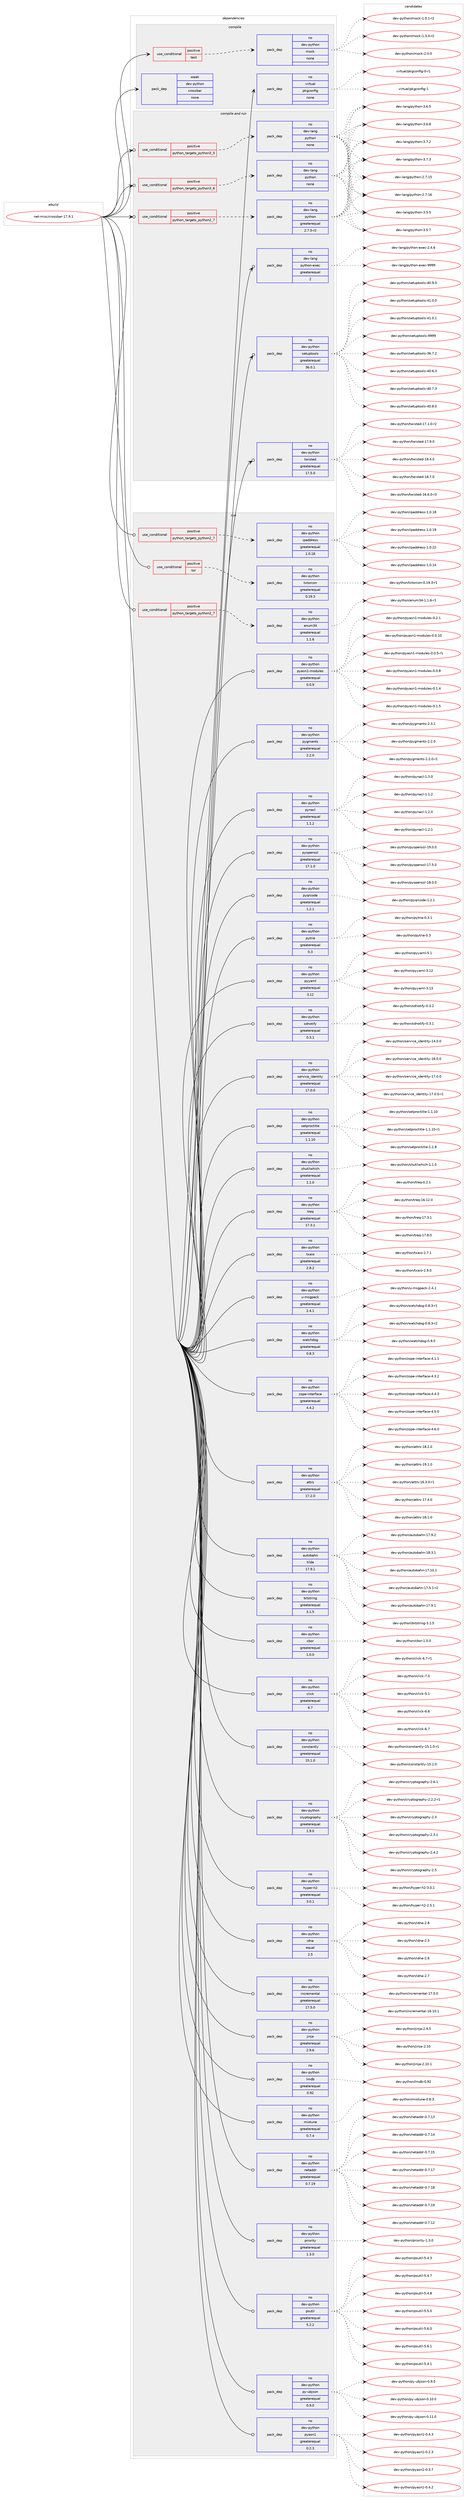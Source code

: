 digraph prolog {

# *************
# Graph options
# *************

newrank=true;
concentrate=true;
compound=true;
graph [rankdir=LR,fontname=Helvetica,fontsize=10,ranksep=1.5];#, ranksep=2.5, nodesep=0.2];
edge  [arrowhead=vee];
node  [fontname=Helvetica,fontsize=10];

# **********
# The ebuild
# **********

subgraph cluster_leftcol {
color=gray;
rank=same;
label=<<i>ebuild</i>>;
id [label="net-misc/crossbar-17.9.1", color=red, width=4, href="../net-misc/crossbar-17.9.1.svg"];
}

# ****************
# The dependencies
# ****************

subgraph cluster_midcol {
color=gray;
label=<<i>dependencies</i>>;
subgraph cluster_compile {
fillcolor="#eeeeee";
style=filled;
label=<<i>compile</i>>;
subgraph cond686 {
dependency2883 [label=<<TABLE BORDER="0" CELLBORDER="1" CELLSPACING="0" CELLPADDING="4"><TR><TD ROWSPAN="3" CELLPADDING="10">use_conditional</TD></TR><TR><TD>positive</TD></TR><TR><TD>test</TD></TR></TABLE>>, shape=none, color=red];
subgraph pack2157 {
dependency2884 [label=<<TABLE BORDER="0" CELLBORDER="1" CELLSPACING="0" CELLPADDING="4" WIDTH="220"><TR><TD ROWSPAN="6" CELLPADDING="30">pack_dep</TD></TR><TR><TD WIDTH="110">no</TD></TR><TR><TD>dev-python</TD></TR><TR><TD>mock</TD></TR><TR><TD>none</TD></TR><TR><TD></TD></TR></TABLE>>, shape=none, color=blue];
}
dependency2883:e -> dependency2884:w [weight=20,style="dashed",arrowhead="vee"];
}
id:e -> dependency2883:w [weight=20,style="solid",arrowhead="vee"];
subgraph pack2158 {
dependency2885 [label=<<TABLE BORDER="0" CELLBORDER="1" CELLSPACING="0" CELLPADDING="4" WIDTH="220"><TR><TD ROWSPAN="6" CELLPADDING="30">pack_dep</TD></TR><TR><TD WIDTH="110">no</TD></TR><TR><TD>virtual</TD></TR><TR><TD>pkgconfig</TD></TR><TR><TD>none</TD></TR><TR><TD></TD></TR></TABLE>>, shape=none, color=blue];
}
id:e -> dependency2885:w [weight=20,style="solid",arrowhead="vee"];
subgraph pack2159 {
dependency2886 [label=<<TABLE BORDER="0" CELLBORDER="1" CELLSPACING="0" CELLPADDING="4" WIDTH="220"><TR><TD ROWSPAN="6" CELLPADDING="30">pack_dep</TD></TR><TR><TD WIDTH="110">weak</TD></TR><TR><TD>dev-python</TD></TR><TR><TD>crossbar</TD></TR><TR><TD>none</TD></TR><TR><TD></TD></TR></TABLE>>, shape=none, color=blue];
}
id:e -> dependency2886:w [weight=20,style="solid",arrowhead="vee"];
}
subgraph cluster_compileandrun {
fillcolor="#eeeeee";
style=filled;
label=<<i>compile and run</i>>;
subgraph cond687 {
dependency2887 [label=<<TABLE BORDER="0" CELLBORDER="1" CELLSPACING="0" CELLPADDING="4"><TR><TD ROWSPAN="3" CELLPADDING="10">use_conditional</TD></TR><TR><TD>positive</TD></TR><TR><TD>python_targets_python2_7</TD></TR></TABLE>>, shape=none, color=red];
subgraph pack2160 {
dependency2888 [label=<<TABLE BORDER="0" CELLBORDER="1" CELLSPACING="0" CELLPADDING="4" WIDTH="220"><TR><TD ROWSPAN="6" CELLPADDING="30">pack_dep</TD></TR><TR><TD WIDTH="110">no</TD></TR><TR><TD>dev-lang</TD></TR><TR><TD>python</TD></TR><TR><TD>greaterequal</TD></TR><TR><TD>2.7.5-r2</TD></TR></TABLE>>, shape=none, color=blue];
}
dependency2887:e -> dependency2888:w [weight=20,style="dashed",arrowhead="vee"];
}
id:e -> dependency2887:w [weight=20,style="solid",arrowhead="odotvee"];
subgraph cond688 {
dependency2889 [label=<<TABLE BORDER="0" CELLBORDER="1" CELLSPACING="0" CELLPADDING="4"><TR><TD ROWSPAN="3" CELLPADDING="10">use_conditional</TD></TR><TR><TD>positive</TD></TR><TR><TD>python_targets_python3_5</TD></TR></TABLE>>, shape=none, color=red];
subgraph pack2161 {
dependency2890 [label=<<TABLE BORDER="0" CELLBORDER="1" CELLSPACING="0" CELLPADDING="4" WIDTH="220"><TR><TD ROWSPAN="6" CELLPADDING="30">pack_dep</TD></TR><TR><TD WIDTH="110">no</TD></TR><TR><TD>dev-lang</TD></TR><TR><TD>python</TD></TR><TR><TD>none</TD></TR><TR><TD></TD></TR></TABLE>>, shape=none, color=blue];
}
dependency2889:e -> dependency2890:w [weight=20,style="dashed",arrowhead="vee"];
}
id:e -> dependency2889:w [weight=20,style="solid",arrowhead="odotvee"];
subgraph cond689 {
dependency2891 [label=<<TABLE BORDER="0" CELLBORDER="1" CELLSPACING="0" CELLPADDING="4"><TR><TD ROWSPAN="3" CELLPADDING="10">use_conditional</TD></TR><TR><TD>positive</TD></TR><TR><TD>python_targets_python3_6</TD></TR></TABLE>>, shape=none, color=red];
subgraph pack2162 {
dependency2892 [label=<<TABLE BORDER="0" CELLBORDER="1" CELLSPACING="0" CELLPADDING="4" WIDTH="220"><TR><TD ROWSPAN="6" CELLPADDING="30">pack_dep</TD></TR><TR><TD WIDTH="110">no</TD></TR><TR><TD>dev-lang</TD></TR><TR><TD>python</TD></TR><TR><TD>none</TD></TR><TR><TD></TD></TR></TABLE>>, shape=none, color=blue];
}
dependency2891:e -> dependency2892:w [weight=20,style="dashed",arrowhead="vee"];
}
id:e -> dependency2891:w [weight=20,style="solid",arrowhead="odotvee"];
subgraph pack2163 {
dependency2893 [label=<<TABLE BORDER="0" CELLBORDER="1" CELLSPACING="0" CELLPADDING="4" WIDTH="220"><TR><TD ROWSPAN="6" CELLPADDING="30">pack_dep</TD></TR><TR><TD WIDTH="110">no</TD></TR><TR><TD>dev-lang</TD></TR><TR><TD>python-exec</TD></TR><TR><TD>greaterequal</TD></TR><TR><TD>2</TD></TR></TABLE>>, shape=none, color=blue];
}
id:e -> dependency2893:w [weight=20,style="solid",arrowhead="odotvee"];
subgraph pack2164 {
dependency2894 [label=<<TABLE BORDER="0" CELLBORDER="1" CELLSPACING="0" CELLPADDING="4" WIDTH="220"><TR><TD ROWSPAN="6" CELLPADDING="30">pack_dep</TD></TR><TR><TD WIDTH="110">no</TD></TR><TR><TD>dev-python</TD></TR><TR><TD>setuptools</TD></TR><TR><TD>greaterequal</TD></TR><TR><TD>36.0.1</TD></TR></TABLE>>, shape=none, color=blue];
}
id:e -> dependency2894:w [weight=20,style="solid",arrowhead="odotvee"];
subgraph pack2165 {
dependency2895 [label=<<TABLE BORDER="0" CELLBORDER="1" CELLSPACING="0" CELLPADDING="4" WIDTH="220"><TR><TD ROWSPAN="6" CELLPADDING="30">pack_dep</TD></TR><TR><TD WIDTH="110">no</TD></TR><TR><TD>dev-python</TD></TR><TR><TD>twisted</TD></TR><TR><TD>greaterequal</TD></TR><TR><TD>17.5.0</TD></TR></TABLE>>, shape=none, color=blue];
}
id:e -> dependency2895:w [weight=20,style="solid",arrowhead="odotvee"];
}
subgraph cluster_run {
fillcolor="#eeeeee";
style=filled;
label=<<i>run</i>>;
subgraph cond690 {
dependency2896 [label=<<TABLE BORDER="0" CELLBORDER="1" CELLSPACING="0" CELLPADDING="4"><TR><TD ROWSPAN="3" CELLPADDING="10">use_conditional</TD></TR><TR><TD>positive</TD></TR><TR><TD>python_targets_python2_7</TD></TR></TABLE>>, shape=none, color=red];
subgraph pack2166 {
dependency2897 [label=<<TABLE BORDER="0" CELLBORDER="1" CELLSPACING="0" CELLPADDING="4" WIDTH="220"><TR><TD ROWSPAN="6" CELLPADDING="30">pack_dep</TD></TR><TR><TD WIDTH="110">no</TD></TR><TR><TD>dev-python</TD></TR><TR><TD>enum34</TD></TR><TR><TD>greaterequal</TD></TR><TR><TD>1.1.6</TD></TR></TABLE>>, shape=none, color=blue];
}
dependency2896:e -> dependency2897:w [weight=20,style="dashed",arrowhead="vee"];
}
id:e -> dependency2896:w [weight=20,style="solid",arrowhead="odot"];
subgraph cond691 {
dependency2898 [label=<<TABLE BORDER="0" CELLBORDER="1" CELLSPACING="0" CELLPADDING="4"><TR><TD ROWSPAN="3" CELLPADDING="10">use_conditional</TD></TR><TR><TD>positive</TD></TR><TR><TD>python_targets_python2_7</TD></TR></TABLE>>, shape=none, color=red];
subgraph pack2167 {
dependency2899 [label=<<TABLE BORDER="0" CELLBORDER="1" CELLSPACING="0" CELLPADDING="4" WIDTH="220"><TR><TD ROWSPAN="6" CELLPADDING="30">pack_dep</TD></TR><TR><TD WIDTH="110">no</TD></TR><TR><TD>dev-python</TD></TR><TR><TD>ipaddress</TD></TR><TR><TD>greaterequal</TD></TR><TR><TD>1.0.18</TD></TR></TABLE>>, shape=none, color=blue];
}
dependency2898:e -> dependency2899:w [weight=20,style="dashed",arrowhead="vee"];
}
id:e -> dependency2898:w [weight=20,style="solid",arrowhead="odot"];
subgraph cond692 {
dependency2900 [label=<<TABLE BORDER="0" CELLBORDER="1" CELLSPACING="0" CELLPADDING="4"><TR><TD ROWSPAN="3" CELLPADDING="10">use_conditional</TD></TR><TR><TD>positive</TD></TR><TR><TD>tor</TD></TR></TABLE>>, shape=none, color=red];
subgraph pack2168 {
dependency2901 [label=<<TABLE BORDER="0" CELLBORDER="1" CELLSPACING="0" CELLPADDING="4" WIDTH="220"><TR><TD ROWSPAN="6" CELLPADDING="30">pack_dep</TD></TR><TR><TD WIDTH="110">no</TD></TR><TR><TD>dev-python</TD></TR><TR><TD>txtorcon</TD></TR><TR><TD>greaterequal</TD></TR><TR><TD>0.19.3</TD></TR></TABLE>>, shape=none, color=blue];
}
dependency2900:e -> dependency2901:w [weight=20,style="dashed",arrowhead="vee"];
}
id:e -> dependency2900:w [weight=20,style="solid",arrowhead="odot"];
subgraph pack2169 {
dependency2902 [label=<<TABLE BORDER="0" CELLBORDER="1" CELLSPACING="0" CELLPADDING="4" WIDTH="220"><TR><TD ROWSPAN="6" CELLPADDING="30">pack_dep</TD></TR><TR><TD WIDTH="110">no</TD></TR><TR><TD>dev-python</TD></TR><TR><TD>attrs</TD></TR><TR><TD>greaterequal</TD></TR><TR><TD>17.2.0</TD></TR></TABLE>>, shape=none, color=blue];
}
id:e -> dependency2902:w [weight=20,style="solid",arrowhead="odot"];
subgraph pack2170 {
dependency2903 [label=<<TABLE BORDER="0" CELLBORDER="1" CELLSPACING="0" CELLPADDING="4" WIDTH="220"><TR><TD ROWSPAN="6" CELLPADDING="30">pack_dep</TD></TR><TR><TD WIDTH="110">no</TD></TR><TR><TD>dev-python</TD></TR><TR><TD>autobahn</TD></TR><TR><TD>tilde</TD></TR><TR><TD>17.9.1</TD></TR></TABLE>>, shape=none, color=blue];
}
id:e -> dependency2903:w [weight=20,style="solid",arrowhead="odot"];
subgraph pack2171 {
dependency2904 [label=<<TABLE BORDER="0" CELLBORDER="1" CELLSPACING="0" CELLPADDING="4" WIDTH="220"><TR><TD ROWSPAN="6" CELLPADDING="30">pack_dep</TD></TR><TR><TD WIDTH="110">no</TD></TR><TR><TD>dev-python</TD></TR><TR><TD>bitstring</TD></TR><TR><TD>greaterequal</TD></TR><TR><TD>3.1.5</TD></TR></TABLE>>, shape=none, color=blue];
}
id:e -> dependency2904:w [weight=20,style="solid",arrowhead="odot"];
subgraph pack2172 {
dependency2905 [label=<<TABLE BORDER="0" CELLBORDER="1" CELLSPACING="0" CELLPADDING="4" WIDTH="220"><TR><TD ROWSPAN="6" CELLPADDING="30">pack_dep</TD></TR><TR><TD WIDTH="110">no</TD></TR><TR><TD>dev-python</TD></TR><TR><TD>cbor</TD></TR><TR><TD>greaterequal</TD></TR><TR><TD>1.0.0</TD></TR></TABLE>>, shape=none, color=blue];
}
id:e -> dependency2905:w [weight=20,style="solid",arrowhead="odot"];
subgraph pack2173 {
dependency2906 [label=<<TABLE BORDER="0" CELLBORDER="1" CELLSPACING="0" CELLPADDING="4" WIDTH="220"><TR><TD ROWSPAN="6" CELLPADDING="30">pack_dep</TD></TR><TR><TD WIDTH="110">no</TD></TR><TR><TD>dev-python</TD></TR><TR><TD>click</TD></TR><TR><TD>greaterequal</TD></TR><TR><TD>6.7</TD></TR></TABLE>>, shape=none, color=blue];
}
id:e -> dependency2906:w [weight=20,style="solid",arrowhead="odot"];
subgraph pack2174 {
dependency2907 [label=<<TABLE BORDER="0" CELLBORDER="1" CELLSPACING="0" CELLPADDING="4" WIDTH="220"><TR><TD ROWSPAN="6" CELLPADDING="30">pack_dep</TD></TR><TR><TD WIDTH="110">no</TD></TR><TR><TD>dev-python</TD></TR><TR><TD>constantly</TD></TR><TR><TD>greaterequal</TD></TR><TR><TD>15.1.0</TD></TR></TABLE>>, shape=none, color=blue];
}
id:e -> dependency2907:w [weight=20,style="solid",arrowhead="odot"];
subgraph pack2175 {
dependency2908 [label=<<TABLE BORDER="0" CELLBORDER="1" CELLSPACING="0" CELLPADDING="4" WIDTH="220"><TR><TD ROWSPAN="6" CELLPADDING="30">pack_dep</TD></TR><TR><TD WIDTH="110">no</TD></TR><TR><TD>dev-python</TD></TR><TR><TD>cryptography</TD></TR><TR><TD>greaterequal</TD></TR><TR><TD>1.9.0</TD></TR></TABLE>>, shape=none, color=blue];
}
id:e -> dependency2908:w [weight=20,style="solid",arrowhead="odot"];
subgraph pack2176 {
dependency2909 [label=<<TABLE BORDER="0" CELLBORDER="1" CELLSPACING="0" CELLPADDING="4" WIDTH="220"><TR><TD ROWSPAN="6" CELLPADDING="30">pack_dep</TD></TR><TR><TD WIDTH="110">no</TD></TR><TR><TD>dev-python</TD></TR><TR><TD>hyper-h2</TD></TR><TR><TD>greaterequal</TD></TR><TR><TD>3.0.1</TD></TR></TABLE>>, shape=none, color=blue];
}
id:e -> dependency2909:w [weight=20,style="solid",arrowhead="odot"];
subgraph pack2177 {
dependency2910 [label=<<TABLE BORDER="0" CELLBORDER="1" CELLSPACING="0" CELLPADDING="4" WIDTH="220"><TR><TD ROWSPAN="6" CELLPADDING="30">pack_dep</TD></TR><TR><TD WIDTH="110">no</TD></TR><TR><TD>dev-python</TD></TR><TR><TD>idna</TD></TR><TR><TD>equal</TD></TR><TR><TD>2.5</TD></TR></TABLE>>, shape=none, color=blue];
}
id:e -> dependency2910:w [weight=20,style="solid",arrowhead="odot"];
subgraph pack2178 {
dependency2911 [label=<<TABLE BORDER="0" CELLBORDER="1" CELLSPACING="0" CELLPADDING="4" WIDTH="220"><TR><TD ROWSPAN="6" CELLPADDING="30">pack_dep</TD></TR><TR><TD WIDTH="110">no</TD></TR><TR><TD>dev-python</TD></TR><TR><TD>incremental</TD></TR><TR><TD>greaterequal</TD></TR><TR><TD>17.5.0</TD></TR></TABLE>>, shape=none, color=blue];
}
id:e -> dependency2911:w [weight=20,style="solid",arrowhead="odot"];
subgraph pack2179 {
dependency2912 [label=<<TABLE BORDER="0" CELLBORDER="1" CELLSPACING="0" CELLPADDING="4" WIDTH="220"><TR><TD ROWSPAN="6" CELLPADDING="30">pack_dep</TD></TR><TR><TD WIDTH="110">no</TD></TR><TR><TD>dev-python</TD></TR><TR><TD>jinja</TD></TR><TR><TD>greaterequal</TD></TR><TR><TD>2.9.6</TD></TR></TABLE>>, shape=none, color=blue];
}
id:e -> dependency2912:w [weight=20,style="solid",arrowhead="odot"];
subgraph pack2180 {
dependency2913 [label=<<TABLE BORDER="0" CELLBORDER="1" CELLSPACING="0" CELLPADDING="4" WIDTH="220"><TR><TD ROWSPAN="6" CELLPADDING="30">pack_dep</TD></TR><TR><TD WIDTH="110">no</TD></TR><TR><TD>dev-python</TD></TR><TR><TD>lmdb</TD></TR><TR><TD>greaterequal</TD></TR><TR><TD>0.92</TD></TR></TABLE>>, shape=none, color=blue];
}
id:e -> dependency2913:w [weight=20,style="solid",arrowhead="odot"];
subgraph pack2181 {
dependency2914 [label=<<TABLE BORDER="0" CELLBORDER="1" CELLSPACING="0" CELLPADDING="4" WIDTH="220"><TR><TD ROWSPAN="6" CELLPADDING="30">pack_dep</TD></TR><TR><TD WIDTH="110">no</TD></TR><TR><TD>dev-python</TD></TR><TR><TD>mistune</TD></TR><TR><TD>greaterequal</TD></TR><TR><TD>0.7.4</TD></TR></TABLE>>, shape=none, color=blue];
}
id:e -> dependency2914:w [weight=20,style="solid",arrowhead="odot"];
subgraph pack2182 {
dependency2915 [label=<<TABLE BORDER="0" CELLBORDER="1" CELLSPACING="0" CELLPADDING="4" WIDTH="220"><TR><TD ROWSPAN="6" CELLPADDING="30">pack_dep</TD></TR><TR><TD WIDTH="110">no</TD></TR><TR><TD>dev-python</TD></TR><TR><TD>netaddr</TD></TR><TR><TD>greaterequal</TD></TR><TR><TD>0.7.19</TD></TR></TABLE>>, shape=none, color=blue];
}
id:e -> dependency2915:w [weight=20,style="solid",arrowhead="odot"];
subgraph pack2183 {
dependency2916 [label=<<TABLE BORDER="0" CELLBORDER="1" CELLSPACING="0" CELLPADDING="4" WIDTH="220"><TR><TD ROWSPAN="6" CELLPADDING="30">pack_dep</TD></TR><TR><TD WIDTH="110">no</TD></TR><TR><TD>dev-python</TD></TR><TR><TD>priority</TD></TR><TR><TD>greaterequal</TD></TR><TR><TD>1.3.0</TD></TR></TABLE>>, shape=none, color=blue];
}
id:e -> dependency2916:w [weight=20,style="solid",arrowhead="odot"];
subgraph pack2184 {
dependency2917 [label=<<TABLE BORDER="0" CELLBORDER="1" CELLSPACING="0" CELLPADDING="4" WIDTH="220"><TR><TD ROWSPAN="6" CELLPADDING="30">pack_dep</TD></TR><TR><TD WIDTH="110">no</TD></TR><TR><TD>dev-python</TD></TR><TR><TD>psutil</TD></TR><TR><TD>greaterequal</TD></TR><TR><TD>5.2.2</TD></TR></TABLE>>, shape=none, color=blue];
}
id:e -> dependency2917:w [weight=20,style="solid",arrowhead="odot"];
subgraph pack2185 {
dependency2918 [label=<<TABLE BORDER="0" CELLBORDER="1" CELLSPACING="0" CELLPADDING="4" WIDTH="220"><TR><TD ROWSPAN="6" CELLPADDING="30">pack_dep</TD></TR><TR><TD WIDTH="110">no</TD></TR><TR><TD>dev-python</TD></TR><TR><TD>py-ubjson</TD></TR><TR><TD>greaterequal</TD></TR><TR><TD>0.9.0</TD></TR></TABLE>>, shape=none, color=blue];
}
id:e -> dependency2918:w [weight=20,style="solid",arrowhead="odot"];
subgraph pack2186 {
dependency2919 [label=<<TABLE BORDER="0" CELLBORDER="1" CELLSPACING="0" CELLPADDING="4" WIDTH="220"><TR><TD ROWSPAN="6" CELLPADDING="30">pack_dep</TD></TR><TR><TD WIDTH="110">no</TD></TR><TR><TD>dev-python</TD></TR><TR><TD>pyasn1</TD></TR><TR><TD>greaterequal</TD></TR><TR><TD>0.2.3</TD></TR></TABLE>>, shape=none, color=blue];
}
id:e -> dependency2919:w [weight=20,style="solid",arrowhead="odot"];
subgraph pack2187 {
dependency2920 [label=<<TABLE BORDER="0" CELLBORDER="1" CELLSPACING="0" CELLPADDING="4" WIDTH="220"><TR><TD ROWSPAN="6" CELLPADDING="30">pack_dep</TD></TR><TR><TD WIDTH="110">no</TD></TR><TR><TD>dev-python</TD></TR><TR><TD>pyasn1-modules</TD></TR><TR><TD>greaterequal</TD></TR><TR><TD>0.0.9</TD></TR></TABLE>>, shape=none, color=blue];
}
id:e -> dependency2920:w [weight=20,style="solid",arrowhead="odot"];
subgraph pack2188 {
dependency2921 [label=<<TABLE BORDER="0" CELLBORDER="1" CELLSPACING="0" CELLPADDING="4" WIDTH="220"><TR><TD ROWSPAN="6" CELLPADDING="30">pack_dep</TD></TR><TR><TD WIDTH="110">no</TD></TR><TR><TD>dev-python</TD></TR><TR><TD>pygments</TD></TR><TR><TD>greaterequal</TD></TR><TR><TD>2.2.0</TD></TR></TABLE>>, shape=none, color=blue];
}
id:e -> dependency2921:w [weight=20,style="solid",arrowhead="odot"];
subgraph pack2189 {
dependency2922 [label=<<TABLE BORDER="0" CELLBORDER="1" CELLSPACING="0" CELLPADDING="4" WIDTH="220"><TR><TD ROWSPAN="6" CELLPADDING="30">pack_dep</TD></TR><TR><TD WIDTH="110">no</TD></TR><TR><TD>dev-python</TD></TR><TR><TD>pynacl</TD></TR><TR><TD>greaterequal</TD></TR><TR><TD>1.1.2</TD></TR></TABLE>>, shape=none, color=blue];
}
id:e -> dependency2922:w [weight=20,style="solid",arrowhead="odot"];
subgraph pack2190 {
dependency2923 [label=<<TABLE BORDER="0" CELLBORDER="1" CELLSPACING="0" CELLPADDING="4" WIDTH="220"><TR><TD ROWSPAN="6" CELLPADDING="30">pack_dep</TD></TR><TR><TD WIDTH="110">no</TD></TR><TR><TD>dev-python</TD></TR><TR><TD>pyopenssl</TD></TR><TR><TD>greaterequal</TD></TR><TR><TD>17.1.0</TD></TR></TABLE>>, shape=none, color=blue];
}
id:e -> dependency2923:w [weight=20,style="solid",arrowhead="odot"];
subgraph pack2191 {
dependency2924 [label=<<TABLE BORDER="0" CELLBORDER="1" CELLSPACING="0" CELLPADDING="4" WIDTH="220"><TR><TD ROWSPAN="6" CELLPADDING="30">pack_dep</TD></TR><TR><TD WIDTH="110">no</TD></TR><TR><TD>dev-python</TD></TR><TR><TD>pyqrcode</TD></TR><TR><TD>greaterequal</TD></TR><TR><TD>1.2.1</TD></TR></TABLE>>, shape=none, color=blue];
}
id:e -> dependency2924:w [weight=20,style="solid",arrowhead="odot"];
subgraph pack2192 {
dependency2925 [label=<<TABLE BORDER="0" CELLBORDER="1" CELLSPACING="0" CELLPADDING="4" WIDTH="220"><TR><TD ROWSPAN="6" CELLPADDING="30">pack_dep</TD></TR><TR><TD WIDTH="110">no</TD></TR><TR><TD>dev-python</TD></TR><TR><TD>pytrie</TD></TR><TR><TD>greaterequal</TD></TR><TR><TD>0.3</TD></TR></TABLE>>, shape=none, color=blue];
}
id:e -> dependency2925:w [weight=20,style="solid",arrowhead="odot"];
subgraph pack2193 {
dependency2926 [label=<<TABLE BORDER="0" CELLBORDER="1" CELLSPACING="0" CELLPADDING="4" WIDTH="220"><TR><TD ROWSPAN="6" CELLPADDING="30">pack_dep</TD></TR><TR><TD WIDTH="110">no</TD></TR><TR><TD>dev-python</TD></TR><TR><TD>pyyaml</TD></TR><TR><TD>greaterequal</TD></TR><TR><TD>3.12</TD></TR></TABLE>>, shape=none, color=blue];
}
id:e -> dependency2926:w [weight=20,style="solid",arrowhead="odot"];
subgraph pack2194 {
dependency2927 [label=<<TABLE BORDER="0" CELLBORDER="1" CELLSPACING="0" CELLPADDING="4" WIDTH="220"><TR><TD ROWSPAN="6" CELLPADDING="30">pack_dep</TD></TR><TR><TD WIDTH="110">no</TD></TR><TR><TD>dev-python</TD></TR><TR><TD>sdnotify</TD></TR><TR><TD>greaterequal</TD></TR><TR><TD>0.3.1</TD></TR></TABLE>>, shape=none, color=blue];
}
id:e -> dependency2927:w [weight=20,style="solid",arrowhead="odot"];
subgraph pack2195 {
dependency2928 [label=<<TABLE BORDER="0" CELLBORDER="1" CELLSPACING="0" CELLPADDING="4" WIDTH="220"><TR><TD ROWSPAN="6" CELLPADDING="30">pack_dep</TD></TR><TR><TD WIDTH="110">no</TD></TR><TR><TD>dev-python</TD></TR><TR><TD>service_identity</TD></TR><TR><TD>greaterequal</TD></TR><TR><TD>17.0.0</TD></TR></TABLE>>, shape=none, color=blue];
}
id:e -> dependency2928:w [weight=20,style="solid",arrowhead="odot"];
subgraph pack2196 {
dependency2929 [label=<<TABLE BORDER="0" CELLBORDER="1" CELLSPACING="0" CELLPADDING="4" WIDTH="220"><TR><TD ROWSPAN="6" CELLPADDING="30">pack_dep</TD></TR><TR><TD WIDTH="110">no</TD></TR><TR><TD>dev-python</TD></TR><TR><TD>setproctitle</TD></TR><TR><TD>greaterequal</TD></TR><TR><TD>1.1.10</TD></TR></TABLE>>, shape=none, color=blue];
}
id:e -> dependency2929:w [weight=20,style="solid",arrowhead="odot"];
subgraph pack2197 {
dependency2930 [label=<<TABLE BORDER="0" CELLBORDER="1" CELLSPACING="0" CELLPADDING="4" WIDTH="220"><TR><TD ROWSPAN="6" CELLPADDING="30">pack_dep</TD></TR><TR><TD WIDTH="110">no</TD></TR><TR><TD>dev-python</TD></TR><TR><TD>shutilwhich</TD></TR><TR><TD>greaterequal</TD></TR><TR><TD>1.1.0</TD></TR></TABLE>>, shape=none, color=blue];
}
id:e -> dependency2930:w [weight=20,style="solid",arrowhead="odot"];
subgraph pack2198 {
dependency2931 [label=<<TABLE BORDER="0" CELLBORDER="1" CELLSPACING="0" CELLPADDING="4" WIDTH="220"><TR><TD ROWSPAN="6" CELLPADDING="30">pack_dep</TD></TR><TR><TD WIDTH="110">no</TD></TR><TR><TD>dev-python</TD></TR><TR><TD>treq</TD></TR><TR><TD>greaterequal</TD></TR><TR><TD>17.3.1</TD></TR></TABLE>>, shape=none, color=blue];
}
id:e -> dependency2931:w [weight=20,style="solid",arrowhead="odot"];
subgraph pack2199 {
dependency2932 [label=<<TABLE BORDER="0" CELLBORDER="1" CELLSPACING="0" CELLPADDING="4" WIDTH="220"><TR><TD ROWSPAN="6" CELLPADDING="30">pack_dep</TD></TR><TR><TD WIDTH="110">no</TD></TR><TR><TD>dev-python</TD></TR><TR><TD>txaio</TD></TR><TR><TD>greaterequal</TD></TR><TR><TD>2.8.2</TD></TR></TABLE>>, shape=none, color=blue];
}
id:e -> dependency2932:w [weight=20,style="solid",arrowhead="odot"];
subgraph pack2200 {
dependency2933 [label=<<TABLE BORDER="0" CELLBORDER="1" CELLSPACING="0" CELLPADDING="4" WIDTH="220"><TR><TD ROWSPAN="6" CELLPADDING="30">pack_dep</TD></TR><TR><TD WIDTH="110">no</TD></TR><TR><TD>dev-python</TD></TR><TR><TD>u-msgpack</TD></TR><TR><TD>greaterequal</TD></TR><TR><TD>2.4.1</TD></TR></TABLE>>, shape=none, color=blue];
}
id:e -> dependency2933:w [weight=20,style="solid",arrowhead="odot"];
subgraph pack2201 {
dependency2934 [label=<<TABLE BORDER="0" CELLBORDER="1" CELLSPACING="0" CELLPADDING="4" WIDTH="220"><TR><TD ROWSPAN="6" CELLPADDING="30">pack_dep</TD></TR><TR><TD WIDTH="110">no</TD></TR><TR><TD>dev-python</TD></TR><TR><TD>watchdog</TD></TR><TR><TD>greaterequal</TD></TR><TR><TD>0.8.3</TD></TR></TABLE>>, shape=none, color=blue];
}
id:e -> dependency2934:w [weight=20,style="solid",arrowhead="odot"];
subgraph pack2202 {
dependency2935 [label=<<TABLE BORDER="0" CELLBORDER="1" CELLSPACING="0" CELLPADDING="4" WIDTH="220"><TR><TD ROWSPAN="6" CELLPADDING="30">pack_dep</TD></TR><TR><TD WIDTH="110">no</TD></TR><TR><TD>dev-python</TD></TR><TR><TD>zope-interface</TD></TR><TR><TD>greaterequal</TD></TR><TR><TD>4.4.2</TD></TR></TABLE>>, shape=none, color=blue];
}
id:e -> dependency2935:w [weight=20,style="solid",arrowhead="odot"];
}
}

# **************
# The candidates
# **************

subgraph cluster_choices {
rank=same;
color=gray;
label=<<i>candidates</i>>;

subgraph choice2157 {
color=black;
nodesep=1;
choice1001011184511212111610411111047109111991074549464846494511450 [label="dev-python/mock-1.0.1-r2", color=red, width=4,href="../dev-python/mock-1.0.1-r2.svg"];
choice1001011184511212111610411111047109111991074549465146484511450 [label="dev-python/mock-1.3.0-r2", color=red, width=4,href="../dev-python/mock-1.3.0-r2.svg"];
choice100101118451121211161041111104710911199107455046484648 [label="dev-python/mock-2.0.0", color=red, width=4,href="../dev-python/mock-2.0.0.svg"];
dependency2884:e -> choice1001011184511212111610411111047109111991074549464846494511450:w [style=dotted,weight="100"];
dependency2884:e -> choice1001011184511212111610411111047109111991074549465146484511450:w [style=dotted,weight="100"];
dependency2884:e -> choice100101118451121211161041111104710911199107455046484648:w [style=dotted,weight="100"];
}
subgraph choice2158 {
color=black;
nodesep=1;
choice11810511411611797108471121071039911111010210510345484511449 [label="virtual/pkgconfig-0-r1", color=red, width=4,href="../virtual/pkgconfig-0-r1.svg"];
choice1181051141161179710847112107103991111101021051034549 [label="virtual/pkgconfig-1", color=red, width=4,href="../virtual/pkgconfig-1.svg"];
dependency2885:e -> choice11810511411611797108471121071039911111010210510345484511449:w [style=dotted,weight="100"];
dependency2885:e -> choice1181051141161179710847112107103991111101021051034549:w [style=dotted,weight="100"];
}
subgraph choice2159 {
color=black;
nodesep=1;
}
subgraph choice2160 {
color=black;
nodesep=1;
choice10010111845108971101034711212111610411111045504655464953 [label="dev-lang/python-2.7.15", color=red, width=4,href="../dev-lang/python-2.7.15.svg"];
choice10010111845108971101034711212111610411111045504655464954 [label="dev-lang/python-2.7.16", color=red, width=4,href="../dev-lang/python-2.7.16.svg"];
choice100101118451089711010347112121116104111110455146534653 [label="dev-lang/python-3.5.5", color=red, width=4,href="../dev-lang/python-3.5.5.svg"];
choice100101118451089711010347112121116104111110455146534655 [label="dev-lang/python-3.5.7", color=red, width=4,href="../dev-lang/python-3.5.7.svg"];
choice100101118451089711010347112121116104111110455146544653 [label="dev-lang/python-3.6.5", color=red, width=4,href="../dev-lang/python-3.6.5.svg"];
choice100101118451089711010347112121116104111110455146544656 [label="dev-lang/python-3.6.8", color=red, width=4,href="../dev-lang/python-3.6.8.svg"];
choice100101118451089711010347112121116104111110455146554650 [label="dev-lang/python-3.7.2", color=red, width=4,href="../dev-lang/python-3.7.2.svg"];
choice100101118451089711010347112121116104111110455146554651 [label="dev-lang/python-3.7.3", color=red, width=4,href="../dev-lang/python-3.7.3.svg"];
dependency2888:e -> choice10010111845108971101034711212111610411111045504655464953:w [style=dotted,weight="100"];
dependency2888:e -> choice10010111845108971101034711212111610411111045504655464954:w [style=dotted,weight="100"];
dependency2888:e -> choice100101118451089711010347112121116104111110455146534653:w [style=dotted,weight="100"];
dependency2888:e -> choice100101118451089711010347112121116104111110455146534655:w [style=dotted,weight="100"];
dependency2888:e -> choice100101118451089711010347112121116104111110455146544653:w [style=dotted,weight="100"];
dependency2888:e -> choice100101118451089711010347112121116104111110455146544656:w [style=dotted,weight="100"];
dependency2888:e -> choice100101118451089711010347112121116104111110455146554650:w [style=dotted,weight="100"];
dependency2888:e -> choice100101118451089711010347112121116104111110455146554651:w [style=dotted,weight="100"];
}
subgraph choice2161 {
color=black;
nodesep=1;
choice10010111845108971101034711212111610411111045504655464953 [label="dev-lang/python-2.7.15", color=red, width=4,href="../dev-lang/python-2.7.15.svg"];
choice10010111845108971101034711212111610411111045504655464954 [label="dev-lang/python-2.7.16", color=red, width=4,href="../dev-lang/python-2.7.16.svg"];
choice100101118451089711010347112121116104111110455146534653 [label="dev-lang/python-3.5.5", color=red, width=4,href="../dev-lang/python-3.5.5.svg"];
choice100101118451089711010347112121116104111110455146534655 [label="dev-lang/python-3.5.7", color=red, width=4,href="../dev-lang/python-3.5.7.svg"];
choice100101118451089711010347112121116104111110455146544653 [label="dev-lang/python-3.6.5", color=red, width=4,href="../dev-lang/python-3.6.5.svg"];
choice100101118451089711010347112121116104111110455146544656 [label="dev-lang/python-3.6.8", color=red, width=4,href="../dev-lang/python-3.6.8.svg"];
choice100101118451089711010347112121116104111110455146554650 [label="dev-lang/python-3.7.2", color=red, width=4,href="../dev-lang/python-3.7.2.svg"];
choice100101118451089711010347112121116104111110455146554651 [label="dev-lang/python-3.7.3", color=red, width=4,href="../dev-lang/python-3.7.3.svg"];
dependency2890:e -> choice10010111845108971101034711212111610411111045504655464953:w [style=dotted,weight="100"];
dependency2890:e -> choice10010111845108971101034711212111610411111045504655464954:w [style=dotted,weight="100"];
dependency2890:e -> choice100101118451089711010347112121116104111110455146534653:w [style=dotted,weight="100"];
dependency2890:e -> choice100101118451089711010347112121116104111110455146534655:w [style=dotted,weight="100"];
dependency2890:e -> choice100101118451089711010347112121116104111110455146544653:w [style=dotted,weight="100"];
dependency2890:e -> choice100101118451089711010347112121116104111110455146544656:w [style=dotted,weight="100"];
dependency2890:e -> choice100101118451089711010347112121116104111110455146554650:w [style=dotted,weight="100"];
dependency2890:e -> choice100101118451089711010347112121116104111110455146554651:w [style=dotted,weight="100"];
}
subgraph choice2162 {
color=black;
nodesep=1;
choice10010111845108971101034711212111610411111045504655464953 [label="dev-lang/python-2.7.15", color=red, width=4,href="../dev-lang/python-2.7.15.svg"];
choice10010111845108971101034711212111610411111045504655464954 [label="dev-lang/python-2.7.16", color=red, width=4,href="../dev-lang/python-2.7.16.svg"];
choice100101118451089711010347112121116104111110455146534653 [label="dev-lang/python-3.5.5", color=red, width=4,href="../dev-lang/python-3.5.5.svg"];
choice100101118451089711010347112121116104111110455146534655 [label="dev-lang/python-3.5.7", color=red, width=4,href="../dev-lang/python-3.5.7.svg"];
choice100101118451089711010347112121116104111110455146544653 [label="dev-lang/python-3.6.5", color=red, width=4,href="../dev-lang/python-3.6.5.svg"];
choice100101118451089711010347112121116104111110455146544656 [label="dev-lang/python-3.6.8", color=red, width=4,href="../dev-lang/python-3.6.8.svg"];
choice100101118451089711010347112121116104111110455146554650 [label="dev-lang/python-3.7.2", color=red, width=4,href="../dev-lang/python-3.7.2.svg"];
choice100101118451089711010347112121116104111110455146554651 [label="dev-lang/python-3.7.3", color=red, width=4,href="../dev-lang/python-3.7.3.svg"];
dependency2892:e -> choice10010111845108971101034711212111610411111045504655464953:w [style=dotted,weight="100"];
dependency2892:e -> choice10010111845108971101034711212111610411111045504655464954:w [style=dotted,weight="100"];
dependency2892:e -> choice100101118451089711010347112121116104111110455146534653:w [style=dotted,weight="100"];
dependency2892:e -> choice100101118451089711010347112121116104111110455146534655:w [style=dotted,weight="100"];
dependency2892:e -> choice100101118451089711010347112121116104111110455146544653:w [style=dotted,weight="100"];
dependency2892:e -> choice100101118451089711010347112121116104111110455146544656:w [style=dotted,weight="100"];
dependency2892:e -> choice100101118451089711010347112121116104111110455146554650:w [style=dotted,weight="100"];
dependency2892:e -> choice100101118451089711010347112121116104111110455146554651:w [style=dotted,weight="100"];
}
subgraph choice2163 {
color=black;
nodesep=1;
choice1001011184510897110103471121211161041111104510112010199455046524654 [label="dev-lang/python-exec-2.4.6", color=red, width=4,href="../dev-lang/python-exec-2.4.6.svg"];
choice10010111845108971101034711212111610411111045101120101994557575757 [label="dev-lang/python-exec-9999", color=red, width=4,href="../dev-lang/python-exec-9999.svg"];
dependency2893:e -> choice1001011184510897110103471121211161041111104510112010199455046524654:w [style=dotted,weight="100"];
dependency2893:e -> choice10010111845108971101034711212111610411111045101120101994557575757:w [style=dotted,weight="100"];
}
subgraph choice2164 {
color=black;
nodesep=1;
choice100101118451121211161041111104711510111611711211611111110811545515446554650 [label="dev-python/setuptools-36.7.2", color=red, width=4,href="../dev-python/setuptools-36.7.2.svg"];
choice100101118451121211161041111104711510111611711211611111110811545524846544651 [label="dev-python/setuptools-40.6.3", color=red, width=4,href="../dev-python/setuptools-40.6.3.svg"];
choice100101118451121211161041111104711510111611711211611111110811545524846554651 [label="dev-python/setuptools-40.7.3", color=red, width=4,href="../dev-python/setuptools-40.7.3.svg"];
choice100101118451121211161041111104711510111611711211611111110811545524846564648 [label="dev-python/setuptools-40.8.0", color=red, width=4,href="../dev-python/setuptools-40.8.0.svg"];
choice100101118451121211161041111104711510111611711211611111110811545524846574648 [label="dev-python/setuptools-40.9.0", color=red, width=4,href="../dev-python/setuptools-40.9.0.svg"];
choice100101118451121211161041111104711510111611711211611111110811545524946484648 [label="dev-python/setuptools-41.0.0", color=red, width=4,href="../dev-python/setuptools-41.0.0.svg"];
choice100101118451121211161041111104711510111611711211611111110811545524946484649 [label="dev-python/setuptools-41.0.1", color=red, width=4,href="../dev-python/setuptools-41.0.1.svg"];
choice10010111845112121116104111110471151011161171121161111111081154557575757 [label="dev-python/setuptools-9999", color=red, width=4,href="../dev-python/setuptools-9999.svg"];
dependency2894:e -> choice100101118451121211161041111104711510111611711211611111110811545515446554650:w [style=dotted,weight="100"];
dependency2894:e -> choice100101118451121211161041111104711510111611711211611111110811545524846544651:w [style=dotted,weight="100"];
dependency2894:e -> choice100101118451121211161041111104711510111611711211611111110811545524846554651:w [style=dotted,weight="100"];
dependency2894:e -> choice100101118451121211161041111104711510111611711211611111110811545524846564648:w [style=dotted,weight="100"];
dependency2894:e -> choice100101118451121211161041111104711510111611711211611111110811545524846574648:w [style=dotted,weight="100"];
dependency2894:e -> choice100101118451121211161041111104711510111611711211611111110811545524946484648:w [style=dotted,weight="100"];
dependency2894:e -> choice100101118451121211161041111104711510111611711211611111110811545524946484649:w [style=dotted,weight="100"];
dependency2894:e -> choice10010111845112121116104111110471151011161171121161111111081154557575757:w [style=dotted,weight="100"];
}
subgraph choice2165 {
color=black;
nodesep=1;
choice1001011184511212111610411111047116119105115116101100454954465446484511451 [label="dev-python/twisted-16.6.0-r3", color=red, width=4,href="../dev-python/twisted-16.6.0-r3.svg"];
choice1001011184511212111610411111047116119105115116101100454955464946484511450 [label="dev-python/twisted-17.1.0-r2", color=red, width=4,href="../dev-python/twisted-17.1.0-r2.svg"];
choice100101118451121211161041111104711611910511511610110045495546574648 [label="dev-python/twisted-17.9.0", color=red, width=4,href="../dev-python/twisted-17.9.0.svg"];
choice100101118451121211161041111104711611910511511610110045495646524648 [label="dev-python/twisted-18.4.0", color=red, width=4,href="../dev-python/twisted-18.4.0.svg"];
choice100101118451121211161041111104711611910511511610110045495646554648 [label="dev-python/twisted-18.7.0", color=red, width=4,href="../dev-python/twisted-18.7.0.svg"];
dependency2895:e -> choice1001011184511212111610411111047116119105115116101100454954465446484511451:w [style=dotted,weight="100"];
dependency2895:e -> choice1001011184511212111610411111047116119105115116101100454955464946484511450:w [style=dotted,weight="100"];
dependency2895:e -> choice100101118451121211161041111104711611910511511610110045495546574648:w [style=dotted,weight="100"];
dependency2895:e -> choice100101118451121211161041111104711611910511511610110045495646524648:w [style=dotted,weight="100"];
dependency2895:e -> choice100101118451121211161041111104711611910511511610110045495646554648:w [style=dotted,weight="100"];
}
subgraph choice2166 {
color=black;
nodesep=1;
choice100101118451121211161041111104710111011710951524549464946544511449 [label="dev-python/enum34-1.1.6-r1", color=red, width=4,href="../dev-python/enum34-1.1.6-r1.svg"];
dependency2897:e -> choice100101118451121211161041111104710111011710951524549464946544511449:w [style=dotted,weight="100"];
}
subgraph choice2167 {
color=black;
nodesep=1;
choice10010111845112121116104111110471051129710010011410111511545494648464952 [label="dev-python/ipaddress-1.0.14", color=red, width=4,href="../dev-python/ipaddress-1.0.14.svg"];
choice10010111845112121116104111110471051129710010011410111511545494648464956 [label="dev-python/ipaddress-1.0.18", color=red, width=4,href="../dev-python/ipaddress-1.0.18.svg"];
choice10010111845112121116104111110471051129710010011410111511545494648464957 [label="dev-python/ipaddress-1.0.19", color=red, width=4,href="../dev-python/ipaddress-1.0.19.svg"];
choice10010111845112121116104111110471051129710010011410111511545494648465050 [label="dev-python/ipaddress-1.0.22", color=red, width=4,href="../dev-python/ipaddress-1.0.22.svg"];
dependency2899:e -> choice10010111845112121116104111110471051129710010011410111511545494648464952:w [style=dotted,weight="100"];
dependency2899:e -> choice10010111845112121116104111110471051129710010011410111511545494648464956:w [style=dotted,weight="100"];
dependency2899:e -> choice10010111845112121116104111110471051129710010011410111511545494648464957:w [style=dotted,weight="100"];
dependency2899:e -> choice10010111845112121116104111110471051129710010011410111511545494648465050:w [style=dotted,weight="100"];
}
subgraph choice2168 {
color=black;
nodesep=1;
choice100101118451121211161041111104711612011611111499111110454846495746514511449 [label="dev-python/txtorcon-0.19.3-r1", color=red, width=4,href="../dev-python/txtorcon-0.19.3-r1.svg"];
dependency2901:e -> choice100101118451121211161041111104711612011611111499111110454846495746514511449:w [style=dotted,weight="100"];
}
subgraph choice2169 {
color=black;
nodesep=1;
choice100101118451121211161041111104797116116114115454954465146484511449 [label="dev-python/attrs-16.3.0-r1", color=red, width=4,href="../dev-python/attrs-16.3.0-r1.svg"];
choice10010111845112121116104111110479711611611411545495546524648 [label="dev-python/attrs-17.4.0", color=red, width=4,href="../dev-python/attrs-17.4.0.svg"];
choice10010111845112121116104111110479711611611411545495646494648 [label="dev-python/attrs-18.1.0", color=red, width=4,href="../dev-python/attrs-18.1.0.svg"];
choice10010111845112121116104111110479711611611411545495646504648 [label="dev-python/attrs-18.2.0", color=red, width=4,href="../dev-python/attrs-18.2.0.svg"];
choice10010111845112121116104111110479711611611411545495746494648 [label="dev-python/attrs-19.1.0", color=red, width=4,href="../dev-python/attrs-19.1.0.svg"];
dependency2902:e -> choice100101118451121211161041111104797116116114115454954465146484511449:w [style=dotted,weight="100"];
dependency2902:e -> choice10010111845112121116104111110479711611611411545495546524648:w [style=dotted,weight="100"];
dependency2902:e -> choice10010111845112121116104111110479711611611411545495646494648:w [style=dotted,weight="100"];
dependency2902:e -> choice10010111845112121116104111110479711611611411545495646504648:w [style=dotted,weight="100"];
dependency2902:e -> choice10010111845112121116104111110479711611611411545495746494648:w [style=dotted,weight="100"];
}
subgraph choice2170 {
color=black;
nodesep=1;
choice10010111845112121116104111110479711711611198971041104549554649484649 [label="dev-python/autobahn-17.10.1", color=red, width=4,href="../dev-python/autobahn-17.10.1.svg"];
choice1001011184511212111610411111047971171161119897104110454955465346494511450 [label="dev-python/autobahn-17.5.1-r2", color=red, width=4,href="../dev-python/autobahn-17.5.1-r2.svg"];
choice100101118451121211161041111104797117116111989710411045495546574649 [label="dev-python/autobahn-17.9.1", color=red, width=4,href="../dev-python/autobahn-17.9.1.svg"];
choice100101118451121211161041111104797117116111989710411045495546574650 [label="dev-python/autobahn-17.9.2", color=red, width=4,href="../dev-python/autobahn-17.9.2.svg"];
choice100101118451121211161041111104797117116111989710411045495646514649 [label="dev-python/autobahn-18.3.1", color=red, width=4,href="../dev-python/autobahn-18.3.1.svg"];
dependency2903:e -> choice10010111845112121116104111110479711711611198971041104549554649484649:w [style=dotted,weight="100"];
dependency2903:e -> choice1001011184511212111610411111047971171161119897104110454955465346494511450:w [style=dotted,weight="100"];
dependency2903:e -> choice100101118451121211161041111104797117116111989710411045495546574649:w [style=dotted,weight="100"];
dependency2903:e -> choice100101118451121211161041111104797117116111989710411045495546574650:w [style=dotted,weight="100"];
dependency2903:e -> choice100101118451121211161041111104797117116111989710411045495646514649:w [style=dotted,weight="100"];
}
subgraph choice2171 {
color=black;
nodesep=1;
choice100101118451121211161041111104798105116115116114105110103455146494653 [label="dev-python/bitstring-3.1.5", color=red, width=4,href="../dev-python/bitstring-3.1.5.svg"];
dependency2904:e -> choice100101118451121211161041111104798105116115116114105110103455146494653:w [style=dotted,weight="100"];
}
subgraph choice2172 {
color=black;
nodesep=1;
choice10010111845112121116104111110479998111114454946484648 [label="dev-python/cbor-1.0.0", color=red, width=4,href="../dev-python/cbor-1.0.0.svg"];
dependency2905:e -> choice10010111845112121116104111110479998111114454946484648:w [style=dotted,weight="100"];
}
subgraph choice2173 {
color=black;
nodesep=1;
choice1001011184511212111610411111047991081059910745534649 [label="dev-python/click-5.1", color=red, width=4,href="../dev-python/click-5.1.svg"];
choice1001011184511212111610411111047991081059910745544654 [label="dev-python/click-6.6", color=red, width=4,href="../dev-python/click-6.6.svg"];
choice1001011184511212111610411111047991081059910745544655 [label="dev-python/click-6.7", color=red, width=4,href="../dev-python/click-6.7.svg"];
choice10010111845112121116104111110479910810599107455446554511449 [label="dev-python/click-6.7-r1", color=red, width=4,href="../dev-python/click-6.7-r1.svg"];
choice1001011184511212111610411111047991081059910745554648 [label="dev-python/click-7.0", color=red, width=4,href="../dev-python/click-7.0.svg"];
dependency2906:e -> choice1001011184511212111610411111047991081059910745534649:w [style=dotted,weight="100"];
dependency2906:e -> choice1001011184511212111610411111047991081059910745544654:w [style=dotted,weight="100"];
dependency2906:e -> choice1001011184511212111610411111047991081059910745544655:w [style=dotted,weight="100"];
dependency2906:e -> choice10010111845112121116104111110479910810599107455446554511449:w [style=dotted,weight="100"];
dependency2906:e -> choice1001011184511212111610411111047991081059910745554648:w [style=dotted,weight="100"];
}
subgraph choice2174 {
color=black;
nodesep=1;
choice1001011184511212111610411111047991111101151169711011610812145495346494648 [label="dev-python/constantly-15.1.0", color=red, width=4,href="../dev-python/constantly-15.1.0.svg"];
choice10010111845112121116104111110479911111011511697110116108121454953464946484511449 [label="dev-python/constantly-15.1.0-r1", color=red, width=4,href="../dev-python/constantly-15.1.0-r1.svg"];
dependency2907:e -> choice1001011184511212111610411111047991111101151169711011610812145495346494648:w [style=dotted,weight="100"];
dependency2907:e -> choice10010111845112121116104111110479911111011511697110116108121454953464946484511449:w [style=dotted,weight="100"];
}
subgraph choice2175 {
color=black;
nodesep=1;
choice100101118451121211161041111104799114121112116111103114971121041214550465046504511449 [label="dev-python/cryptography-2.2.2-r1", color=red, width=4,href="../dev-python/cryptography-2.2.2-r1.svg"];
choice1001011184511212111610411111047991141211121161111031149711210412145504651 [label="dev-python/cryptography-2.3", color=red, width=4,href="../dev-python/cryptography-2.3.svg"];
choice10010111845112121116104111110479911412111211611110311497112104121455046514649 [label="dev-python/cryptography-2.3.1", color=red, width=4,href="../dev-python/cryptography-2.3.1.svg"];
choice10010111845112121116104111110479911412111211611110311497112104121455046524650 [label="dev-python/cryptography-2.4.2", color=red, width=4,href="../dev-python/cryptography-2.4.2.svg"];
choice1001011184511212111610411111047991141211121161111031149711210412145504653 [label="dev-python/cryptography-2.5", color=red, width=4,href="../dev-python/cryptography-2.5.svg"];
choice10010111845112121116104111110479911412111211611110311497112104121455046544649 [label="dev-python/cryptography-2.6.1", color=red, width=4,href="../dev-python/cryptography-2.6.1.svg"];
dependency2908:e -> choice100101118451121211161041111104799114121112116111103114971121041214550465046504511449:w [style=dotted,weight="100"];
dependency2908:e -> choice1001011184511212111610411111047991141211121161111031149711210412145504651:w [style=dotted,weight="100"];
dependency2908:e -> choice10010111845112121116104111110479911412111211611110311497112104121455046514649:w [style=dotted,weight="100"];
dependency2908:e -> choice10010111845112121116104111110479911412111211611110311497112104121455046524650:w [style=dotted,weight="100"];
dependency2908:e -> choice1001011184511212111610411111047991141211121161111031149711210412145504653:w [style=dotted,weight="100"];
dependency2908:e -> choice10010111845112121116104111110479911412111211611110311497112104121455046544649:w [style=dotted,weight="100"];
}
subgraph choice2176 {
color=black;
nodesep=1;
choice10010111845112121116104111110471041211121011144510450455046534649 [label="dev-python/hyper-h2-2.5.1", color=red, width=4,href="../dev-python/hyper-h2-2.5.1.svg"];
choice10010111845112121116104111110471041211121011144510450455146484649 [label="dev-python/hyper-h2-3.0.1", color=red, width=4,href="../dev-python/hyper-h2-3.0.1.svg"];
dependency2909:e -> choice10010111845112121116104111110471041211121011144510450455046534649:w [style=dotted,weight="100"];
dependency2909:e -> choice10010111845112121116104111110471041211121011144510450455146484649:w [style=dotted,weight="100"];
}
subgraph choice2177 {
color=black;
nodesep=1;
choice10010111845112121116104111110471051001109745504653 [label="dev-python/idna-2.5", color=red, width=4,href="../dev-python/idna-2.5.svg"];
choice10010111845112121116104111110471051001109745504654 [label="dev-python/idna-2.6", color=red, width=4,href="../dev-python/idna-2.6.svg"];
choice10010111845112121116104111110471051001109745504655 [label="dev-python/idna-2.7", color=red, width=4,href="../dev-python/idna-2.7.svg"];
choice10010111845112121116104111110471051001109745504656 [label="dev-python/idna-2.8", color=red, width=4,href="../dev-python/idna-2.8.svg"];
dependency2910:e -> choice10010111845112121116104111110471051001109745504653:w [style=dotted,weight="100"];
dependency2910:e -> choice10010111845112121116104111110471051001109745504654:w [style=dotted,weight="100"];
dependency2910:e -> choice10010111845112121116104111110471051001109745504655:w [style=dotted,weight="100"];
dependency2910:e -> choice10010111845112121116104111110471051001109745504656:w [style=dotted,weight="100"];
}
subgraph choice2178 {
color=black;
nodesep=1;
choice100101118451121211161041111104710511099114101109101110116971084549544649484649 [label="dev-python/incremental-16.10.1", color=red, width=4,href="../dev-python/incremental-16.10.1.svg"];
choice1001011184511212111610411111047105110991141011091011101169710845495546534648 [label="dev-python/incremental-17.5.0", color=red, width=4,href="../dev-python/incremental-17.5.0.svg"];
dependency2911:e -> choice100101118451121211161041111104710511099114101109101110116971084549544649484649:w [style=dotted,weight="100"];
dependency2911:e -> choice1001011184511212111610411111047105110991141011091011101169710845495546534648:w [style=dotted,weight="100"];
}
subgraph choice2179 {
color=black;
nodesep=1;
choice1001011184511212111610411111047106105110106974550464948 [label="dev-python/jinja-2.10", color=red, width=4,href="../dev-python/jinja-2.10.svg"];
choice10010111845112121116104111110471061051101069745504649484649 [label="dev-python/jinja-2.10.1", color=red, width=4,href="../dev-python/jinja-2.10.1.svg"];
choice100101118451121211161041111104710610511010697455046574653 [label="dev-python/jinja-2.9.5", color=red, width=4,href="../dev-python/jinja-2.9.5.svg"];
dependency2912:e -> choice1001011184511212111610411111047106105110106974550464948:w [style=dotted,weight="100"];
dependency2912:e -> choice10010111845112121116104111110471061051101069745504649484649:w [style=dotted,weight="100"];
dependency2912:e -> choice100101118451121211161041111104710610511010697455046574653:w [style=dotted,weight="100"];
}
subgraph choice2180 {
color=black;
nodesep=1;
choice1001011184511212111610411111047108109100984548465750 [label="dev-python/lmdb-0.92", color=red, width=4,href="../dev-python/lmdb-0.92.svg"];
dependency2913:e -> choice1001011184511212111610411111047108109100984548465750:w [style=dotted,weight="100"];
}
subgraph choice2181 {
color=black;
nodesep=1;
choice1001011184511212111610411111047109105115116117110101454846564651 [label="dev-python/mistune-0.8.3", color=red, width=4,href="../dev-python/mistune-0.8.3.svg"];
dependency2914:e -> choice1001011184511212111610411111047109105115116117110101454846564651:w [style=dotted,weight="100"];
}
subgraph choice2182 {
color=black;
nodesep=1;
choice10010111845112121116104111110471101011169710010011445484655464950 [label="dev-python/netaddr-0.7.12", color=red, width=4,href="../dev-python/netaddr-0.7.12.svg"];
choice10010111845112121116104111110471101011169710010011445484655464951 [label="dev-python/netaddr-0.7.13", color=red, width=4,href="../dev-python/netaddr-0.7.13.svg"];
choice10010111845112121116104111110471101011169710010011445484655464952 [label="dev-python/netaddr-0.7.14", color=red, width=4,href="../dev-python/netaddr-0.7.14.svg"];
choice10010111845112121116104111110471101011169710010011445484655464953 [label="dev-python/netaddr-0.7.15", color=red, width=4,href="../dev-python/netaddr-0.7.15.svg"];
choice10010111845112121116104111110471101011169710010011445484655464955 [label="dev-python/netaddr-0.7.17", color=red, width=4,href="../dev-python/netaddr-0.7.17.svg"];
choice10010111845112121116104111110471101011169710010011445484655464956 [label="dev-python/netaddr-0.7.18", color=red, width=4,href="../dev-python/netaddr-0.7.18.svg"];
choice10010111845112121116104111110471101011169710010011445484655464957 [label="dev-python/netaddr-0.7.19", color=red, width=4,href="../dev-python/netaddr-0.7.19.svg"];
dependency2915:e -> choice10010111845112121116104111110471101011169710010011445484655464950:w [style=dotted,weight="100"];
dependency2915:e -> choice10010111845112121116104111110471101011169710010011445484655464951:w [style=dotted,weight="100"];
dependency2915:e -> choice10010111845112121116104111110471101011169710010011445484655464952:w [style=dotted,weight="100"];
dependency2915:e -> choice10010111845112121116104111110471101011169710010011445484655464953:w [style=dotted,weight="100"];
dependency2915:e -> choice10010111845112121116104111110471101011169710010011445484655464955:w [style=dotted,weight="100"];
dependency2915:e -> choice10010111845112121116104111110471101011169710010011445484655464956:w [style=dotted,weight="100"];
dependency2915:e -> choice10010111845112121116104111110471101011169710010011445484655464957:w [style=dotted,weight="100"];
}
subgraph choice2183 {
color=black;
nodesep=1;
choice1001011184511212111610411111047112114105111114105116121454946514648 [label="dev-python/priority-1.3.0", color=red, width=4,href="../dev-python/priority-1.3.0.svg"];
dependency2916:e -> choice1001011184511212111610411111047112114105111114105116121454946514648:w [style=dotted,weight="100"];
}
subgraph choice2184 {
color=black;
nodesep=1;
choice1001011184511212111610411111047112115117116105108455346524649 [label="dev-python/psutil-5.4.1", color=red, width=4,href="../dev-python/psutil-5.4.1.svg"];
choice1001011184511212111610411111047112115117116105108455346524651 [label="dev-python/psutil-5.4.3", color=red, width=4,href="../dev-python/psutil-5.4.3.svg"];
choice1001011184511212111610411111047112115117116105108455346524655 [label="dev-python/psutil-5.4.7", color=red, width=4,href="../dev-python/psutil-5.4.7.svg"];
choice1001011184511212111610411111047112115117116105108455346524656 [label="dev-python/psutil-5.4.8", color=red, width=4,href="../dev-python/psutil-5.4.8.svg"];
choice1001011184511212111610411111047112115117116105108455346534648 [label="dev-python/psutil-5.5.0", color=red, width=4,href="../dev-python/psutil-5.5.0.svg"];
choice1001011184511212111610411111047112115117116105108455346544648 [label="dev-python/psutil-5.6.0", color=red, width=4,href="../dev-python/psutil-5.6.0.svg"];
choice1001011184511212111610411111047112115117116105108455346544649 [label="dev-python/psutil-5.6.1", color=red, width=4,href="../dev-python/psutil-5.6.1.svg"];
dependency2917:e -> choice1001011184511212111610411111047112115117116105108455346524649:w [style=dotted,weight="100"];
dependency2917:e -> choice1001011184511212111610411111047112115117116105108455346524651:w [style=dotted,weight="100"];
dependency2917:e -> choice1001011184511212111610411111047112115117116105108455346524655:w [style=dotted,weight="100"];
dependency2917:e -> choice1001011184511212111610411111047112115117116105108455346524656:w [style=dotted,weight="100"];
dependency2917:e -> choice1001011184511212111610411111047112115117116105108455346534648:w [style=dotted,weight="100"];
dependency2917:e -> choice1001011184511212111610411111047112115117116105108455346544648:w [style=dotted,weight="100"];
dependency2917:e -> choice1001011184511212111610411111047112115117116105108455346544649:w [style=dotted,weight="100"];
}
subgraph choice2185 {
color=black;
nodesep=1;
choice1001011184511212111610411111047112121451179810611511111045484649484648 [label="dev-python/py-ubjson-0.10.0", color=red, width=4,href="../dev-python/py-ubjson-0.10.0.svg"];
choice1001011184511212111610411111047112121451179810611511111045484649494648 [label="dev-python/py-ubjson-0.11.0", color=red, width=4,href="../dev-python/py-ubjson-0.11.0.svg"];
choice10010111845112121116104111110471121214511798106115111110454846574648 [label="dev-python/py-ubjson-0.9.0", color=red, width=4,href="../dev-python/py-ubjson-0.9.0.svg"];
dependency2918:e -> choice1001011184511212111610411111047112121451179810611511111045484649484648:w [style=dotted,weight="100"];
dependency2918:e -> choice1001011184511212111610411111047112121451179810611511111045484649494648:w [style=dotted,weight="100"];
dependency2918:e -> choice10010111845112121116104111110471121214511798106115111110454846574648:w [style=dotted,weight="100"];
}
subgraph choice2186 {
color=black;
nodesep=1;
choice10010111845112121116104111110471121219711511049454846504651 [label="dev-python/pyasn1-0.2.3", color=red, width=4,href="../dev-python/pyasn1-0.2.3.svg"];
choice10010111845112121116104111110471121219711511049454846514655 [label="dev-python/pyasn1-0.3.7", color=red, width=4,href="../dev-python/pyasn1-0.3.7.svg"];
choice10010111845112121116104111110471121219711511049454846524650 [label="dev-python/pyasn1-0.4.2", color=red, width=4,href="../dev-python/pyasn1-0.4.2.svg"];
choice10010111845112121116104111110471121219711511049454846524651 [label="dev-python/pyasn1-0.4.3", color=red, width=4,href="../dev-python/pyasn1-0.4.3.svg"];
dependency2919:e -> choice10010111845112121116104111110471121219711511049454846504651:w [style=dotted,weight="100"];
dependency2919:e -> choice10010111845112121116104111110471121219711511049454846514655:w [style=dotted,weight="100"];
dependency2919:e -> choice10010111845112121116104111110471121219711511049454846524650:w [style=dotted,weight="100"];
dependency2919:e -> choice10010111845112121116104111110471121219711511049454846524651:w [style=dotted,weight="100"];
}
subgraph choice2187 {
color=black;
nodesep=1;
choice100101118451121211161041111104711212197115110494510911110011710810111545484648464948 [label="dev-python/pyasn1-modules-0.0.10", color=red, width=4,href="../dev-python/pyasn1-modules-0.0.10.svg"];
choice10010111845112121116104111110471121219711511049451091111001171081011154548464846534511449 [label="dev-python/pyasn1-modules-0.0.5-r1", color=red, width=4,href="../dev-python/pyasn1-modules-0.0.5-r1.svg"];
choice1001011184511212111610411111047112121971151104945109111100117108101115454846484656 [label="dev-python/pyasn1-modules-0.0.8", color=red, width=4,href="../dev-python/pyasn1-modules-0.0.8.svg"];
choice1001011184511212111610411111047112121971151104945109111100117108101115454846494652 [label="dev-python/pyasn1-modules-0.1.4", color=red, width=4,href="../dev-python/pyasn1-modules-0.1.4.svg"];
choice1001011184511212111610411111047112121971151104945109111100117108101115454846494653 [label="dev-python/pyasn1-modules-0.1.5", color=red, width=4,href="../dev-python/pyasn1-modules-0.1.5.svg"];
choice1001011184511212111610411111047112121971151104945109111100117108101115454846504649 [label="dev-python/pyasn1-modules-0.2.1", color=red, width=4,href="../dev-python/pyasn1-modules-0.2.1.svg"];
dependency2920:e -> choice100101118451121211161041111104711212197115110494510911110011710810111545484648464948:w [style=dotted,weight="100"];
dependency2920:e -> choice10010111845112121116104111110471121219711511049451091111001171081011154548464846534511449:w [style=dotted,weight="100"];
dependency2920:e -> choice1001011184511212111610411111047112121971151104945109111100117108101115454846484656:w [style=dotted,weight="100"];
dependency2920:e -> choice1001011184511212111610411111047112121971151104945109111100117108101115454846494652:w [style=dotted,weight="100"];
dependency2920:e -> choice1001011184511212111610411111047112121971151104945109111100117108101115454846494653:w [style=dotted,weight="100"];
dependency2920:e -> choice1001011184511212111610411111047112121971151104945109111100117108101115454846504649:w [style=dotted,weight="100"];
}
subgraph choice2188 {
color=black;
nodesep=1;
choice1001011184511212111610411111047112121103109101110116115455046504648 [label="dev-python/pygments-2.2.0", color=red, width=4,href="../dev-python/pygments-2.2.0.svg"];
choice10010111845112121116104111110471121211031091011101161154550465046484511449 [label="dev-python/pygments-2.2.0-r1", color=red, width=4,href="../dev-python/pygments-2.2.0-r1.svg"];
choice1001011184511212111610411111047112121103109101110116115455046514649 [label="dev-python/pygments-2.3.1", color=red, width=4,href="../dev-python/pygments-2.3.1.svg"];
dependency2921:e -> choice1001011184511212111610411111047112121103109101110116115455046504648:w [style=dotted,weight="100"];
dependency2921:e -> choice10010111845112121116104111110471121211031091011101161154550465046484511449:w [style=dotted,weight="100"];
dependency2921:e -> choice1001011184511212111610411111047112121103109101110116115455046514649:w [style=dotted,weight="100"];
}
subgraph choice2189 {
color=black;
nodesep=1;
choice10010111845112121116104111110471121211109799108454946494650 [label="dev-python/pynacl-1.1.2", color=red, width=4,href="../dev-python/pynacl-1.1.2.svg"];
choice10010111845112121116104111110471121211109799108454946504648 [label="dev-python/pynacl-1.2.0", color=red, width=4,href="../dev-python/pynacl-1.2.0.svg"];
choice10010111845112121116104111110471121211109799108454946504649 [label="dev-python/pynacl-1.2.1", color=red, width=4,href="../dev-python/pynacl-1.2.1.svg"];
choice10010111845112121116104111110471121211109799108454946514648 [label="dev-python/pynacl-1.3.0", color=red, width=4,href="../dev-python/pynacl-1.3.0.svg"];
dependency2922:e -> choice10010111845112121116104111110471121211109799108454946494650:w [style=dotted,weight="100"];
dependency2922:e -> choice10010111845112121116104111110471121211109799108454946504648:w [style=dotted,weight="100"];
dependency2922:e -> choice10010111845112121116104111110471121211109799108454946504649:w [style=dotted,weight="100"];
dependency2922:e -> choice10010111845112121116104111110471121211109799108454946514648:w [style=dotted,weight="100"];
}
subgraph choice2190 {
color=black;
nodesep=1;
choice100101118451121211161041111104711212111111210111011511510845495546534648 [label="dev-python/pyopenssl-17.5.0", color=red, width=4,href="../dev-python/pyopenssl-17.5.0.svg"];
choice100101118451121211161041111104711212111111210111011511510845495646484648 [label="dev-python/pyopenssl-18.0.0", color=red, width=4,href="../dev-python/pyopenssl-18.0.0.svg"];
choice100101118451121211161041111104711212111111210111011511510845495746484648 [label="dev-python/pyopenssl-19.0.0", color=red, width=4,href="../dev-python/pyopenssl-19.0.0.svg"];
dependency2923:e -> choice100101118451121211161041111104711212111111210111011511510845495546534648:w [style=dotted,weight="100"];
dependency2923:e -> choice100101118451121211161041111104711212111111210111011511510845495646484648:w [style=dotted,weight="100"];
dependency2923:e -> choice100101118451121211161041111104711212111111210111011511510845495746484648:w [style=dotted,weight="100"];
}
subgraph choice2191 {
color=black;
nodesep=1;
choice100101118451121211161041111104711212111311499111100101454946504649 [label="dev-python/pyqrcode-1.2.1", color=red, width=4,href="../dev-python/pyqrcode-1.2.1.svg"];
dependency2924:e -> choice100101118451121211161041111104711212111311499111100101454946504649:w [style=dotted,weight="100"];
}
subgraph choice2192 {
color=black;
nodesep=1;
choice100101118451121211161041111104711212111611410510145484651 [label="dev-python/pytrie-0.3", color=red, width=4,href="../dev-python/pytrie-0.3.svg"];
choice1001011184511212111610411111047112121116114105101454846514649 [label="dev-python/pytrie-0.3.1", color=red, width=4,href="../dev-python/pytrie-0.3.1.svg"];
dependency2925:e -> choice100101118451121211161041111104711212111611410510145484651:w [style=dotted,weight="100"];
dependency2925:e -> choice1001011184511212111610411111047112121116114105101454846514649:w [style=dotted,weight="100"];
}
subgraph choice2193 {
color=black;
nodesep=1;
choice1001011184511212111610411111047112121121971091084551464950 [label="dev-python/pyyaml-3.12", color=red, width=4,href="../dev-python/pyyaml-3.12.svg"];
choice1001011184511212111610411111047112121121971091084551464951 [label="dev-python/pyyaml-3.13", color=red, width=4,href="../dev-python/pyyaml-3.13.svg"];
choice10010111845112121116104111110471121211219710910845534649 [label="dev-python/pyyaml-5.1", color=red, width=4,href="../dev-python/pyyaml-5.1.svg"];
dependency2926:e -> choice1001011184511212111610411111047112121121971091084551464950:w [style=dotted,weight="100"];
dependency2926:e -> choice1001011184511212111610411111047112121121971091084551464951:w [style=dotted,weight="100"];
dependency2926:e -> choice10010111845112121116104111110471121211219710910845534649:w [style=dotted,weight="100"];
}
subgraph choice2194 {
color=black;
nodesep=1;
choice1001011184511212111610411111047115100110111116105102121454846514649 [label="dev-python/sdnotify-0.3.1", color=red, width=4,href="../dev-python/sdnotify-0.3.1.svg"];
choice1001011184511212111610411111047115100110111116105102121454846514650 [label="dev-python/sdnotify-0.3.2", color=red, width=4,href="../dev-python/sdnotify-0.3.2.svg"];
dependency2927:e -> choice1001011184511212111610411111047115100110111116105102121454846514649:w [style=dotted,weight="100"];
dependency2927:e -> choice1001011184511212111610411111047115100110111116105102121454846514650:w [style=dotted,weight="100"];
}
subgraph choice2195 {
color=black;
nodesep=1;
choice1001011184511212111610411111047115101114118105991019510510010111011610511612145495246484648 [label="dev-python/service_identity-14.0.0", color=red, width=4,href="../dev-python/service_identity-14.0.0.svg"];
choice1001011184511212111610411111047115101114118105991019510510010111011610511612145495446484648 [label="dev-python/service_identity-16.0.0", color=red, width=4,href="../dev-python/service_identity-16.0.0.svg"];
choice1001011184511212111610411111047115101114118105991019510510010111011610511612145495546484648 [label="dev-python/service_identity-17.0.0", color=red, width=4,href="../dev-python/service_identity-17.0.0.svg"];
choice10010111845112121116104111110471151011141181059910195105100101110116105116121454955464846484511449 [label="dev-python/service_identity-17.0.0-r1", color=red, width=4,href="../dev-python/service_identity-17.0.0-r1.svg"];
dependency2928:e -> choice1001011184511212111610411111047115101114118105991019510510010111011610511612145495246484648:w [style=dotted,weight="100"];
dependency2928:e -> choice1001011184511212111610411111047115101114118105991019510510010111011610511612145495446484648:w [style=dotted,weight="100"];
dependency2928:e -> choice1001011184511212111610411111047115101114118105991019510510010111011610511612145495546484648:w [style=dotted,weight="100"];
dependency2928:e -> choice10010111845112121116104111110471151011141181059910195105100101110116105116121454955464846484511449:w [style=dotted,weight="100"];
}
subgraph choice2196 {
color=black;
nodesep=1;
choice10010111845112121116104111110471151011161121141119911610511610810145494649464948 [label="dev-python/setproctitle-1.1.10", color=red, width=4,href="../dev-python/setproctitle-1.1.10.svg"];
choice100101118451121211161041111104711510111611211411199116105116108101454946494649484511449 [label="dev-python/setproctitle-1.1.10-r1", color=red, width=4,href="../dev-python/setproctitle-1.1.10-r1.svg"];
choice100101118451121211161041111104711510111611211411199116105116108101454946494656 [label="dev-python/setproctitle-1.1.8", color=red, width=4,href="../dev-python/setproctitle-1.1.8.svg"];
dependency2929:e -> choice10010111845112121116104111110471151011161121141119911610511610810145494649464948:w [style=dotted,weight="100"];
dependency2929:e -> choice100101118451121211161041111104711510111611211411199116105116108101454946494649484511449:w [style=dotted,weight="100"];
dependency2929:e -> choice100101118451121211161041111104711510111611211411199116105116108101454946494656:w [style=dotted,weight="100"];
}
subgraph choice2197 {
color=black;
nodesep=1;
choice100101118451121211161041111104711510411711610510811910410599104454946494648 [label="dev-python/shutilwhich-1.1.0", color=red, width=4,href="../dev-python/shutilwhich-1.1.0.svg"];
dependency2930:e -> choice100101118451121211161041111104711510411711610510811910410599104454946494648:w [style=dotted,weight="100"];
}
subgraph choice2198 {
color=black;
nodesep=1;
choice1001011184511212111610411111047116114101113454846504649 [label="dev-python/treq-0.2.1", color=red, width=4,href="../dev-python/treq-0.2.1.svg"];
choice10010111845112121116104111110471161141011134549544649504648 [label="dev-python/treq-16.12.0", color=red, width=4,href="../dev-python/treq-16.12.0.svg"];
choice100101118451121211161041111104711611410111345495546514649 [label="dev-python/treq-17.3.1", color=red, width=4,href="../dev-python/treq-17.3.1.svg"];
choice100101118451121211161041111104711611410111345495546564648 [label="dev-python/treq-17.8.0", color=red, width=4,href="../dev-python/treq-17.8.0.svg"];
dependency2931:e -> choice1001011184511212111610411111047116114101113454846504649:w [style=dotted,weight="100"];
dependency2931:e -> choice10010111845112121116104111110471161141011134549544649504648:w [style=dotted,weight="100"];
dependency2931:e -> choice100101118451121211161041111104711611410111345495546514649:w [style=dotted,weight="100"];
dependency2931:e -> choice100101118451121211161041111104711611410111345495546564648:w [style=dotted,weight="100"];
}
subgraph choice2199 {
color=black;
nodesep=1;
choice100101118451121211161041111104711612097105111455046554649 [label="dev-python/txaio-2.7.1", color=red, width=4,href="../dev-python/txaio-2.7.1.svg"];
choice100101118451121211161041111104711612097105111455046574648 [label="dev-python/txaio-2.9.0", color=red, width=4,href="../dev-python/txaio-2.9.0.svg"];
dependency2932:e -> choice100101118451121211161041111104711612097105111455046554649:w [style=dotted,weight="100"];
dependency2932:e -> choice100101118451121211161041111104711612097105111455046574648:w [style=dotted,weight="100"];
}
subgraph choice2200 {
color=black;
nodesep=1;
choice1001011184511212111610411111047117451091151031129799107455046524649 [label="dev-python/u-msgpack-2.4.1", color=red, width=4,href="../dev-python/u-msgpack-2.4.1.svg"];
dependency2933:e -> choice1001011184511212111610411111047117451091151031129799107455046524649:w [style=dotted,weight="100"];
}
subgraph choice2201 {
color=black;
nodesep=1;
choice100101118451121211161041111104711997116991041001111034548465646514511449 [label="dev-python/watchdog-0.8.3-r1", color=red, width=4,href="../dev-python/watchdog-0.8.3-r1.svg"];
choice100101118451121211161041111104711997116991041001111034548465646514511450 [label="dev-python/watchdog-0.8.3-r2", color=red, width=4,href="../dev-python/watchdog-0.8.3-r2.svg"];
choice10010111845112121116104111110471199711699104100111103454846574648 [label="dev-python/watchdog-0.9.0", color=red, width=4,href="../dev-python/watchdog-0.9.0.svg"];
dependency2934:e -> choice100101118451121211161041111104711997116991041001111034548465646514511449:w [style=dotted,weight="100"];
dependency2934:e -> choice100101118451121211161041111104711997116991041001111034548465646514511450:w [style=dotted,weight="100"];
dependency2934:e -> choice10010111845112121116104111110471199711699104100111103454846574648:w [style=dotted,weight="100"];
}
subgraph choice2202 {
color=black;
nodesep=1;
choice1001011184511212111610411111047122111112101451051101161011141029799101455246494649 [label="dev-python/zope-interface-4.1.1", color=red, width=4,href="../dev-python/zope-interface-4.1.1.svg"];
choice1001011184511212111610411111047122111112101451051101161011141029799101455246514650 [label="dev-python/zope-interface-4.3.2", color=red, width=4,href="../dev-python/zope-interface-4.3.2.svg"];
choice1001011184511212111610411111047122111112101451051101161011141029799101455246524651 [label="dev-python/zope-interface-4.4.3", color=red, width=4,href="../dev-python/zope-interface-4.4.3.svg"];
choice1001011184511212111610411111047122111112101451051101161011141029799101455246534648 [label="dev-python/zope-interface-4.5.0", color=red, width=4,href="../dev-python/zope-interface-4.5.0.svg"];
choice1001011184511212111610411111047122111112101451051101161011141029799101455246544648 [label="dev-python/zope-interface-4.6.0", color=red, width=4,href="../dev-python/zope-interface-4.6.0.svg"];
dependency2935:e -> choice1001011184511212111610411111047122111112101451051101161011141029799101455246494649:w [style=dotted,weight="100"];
dependency2935:e -> choice1001011184511212111610411111047122111112101451051101161011141029799101455246514650:w [style=dotted,weight="100"];
dependency2935:e -> choice1001011184511212111610411111047122111112101451051101161011141029799101455246524651:w [style=dotted,weight="100"];
dependency2935:e -> choice1001011184511212111610411111047122111112101451051101161011141029799101455246534648:w [style=dotted,weight="100"];
dependency2935:e -> choice1001011184511212111610411111047122111112101451051101161011141029799101455246544648:w [style=dotted,weight="100"];
}
}

}
